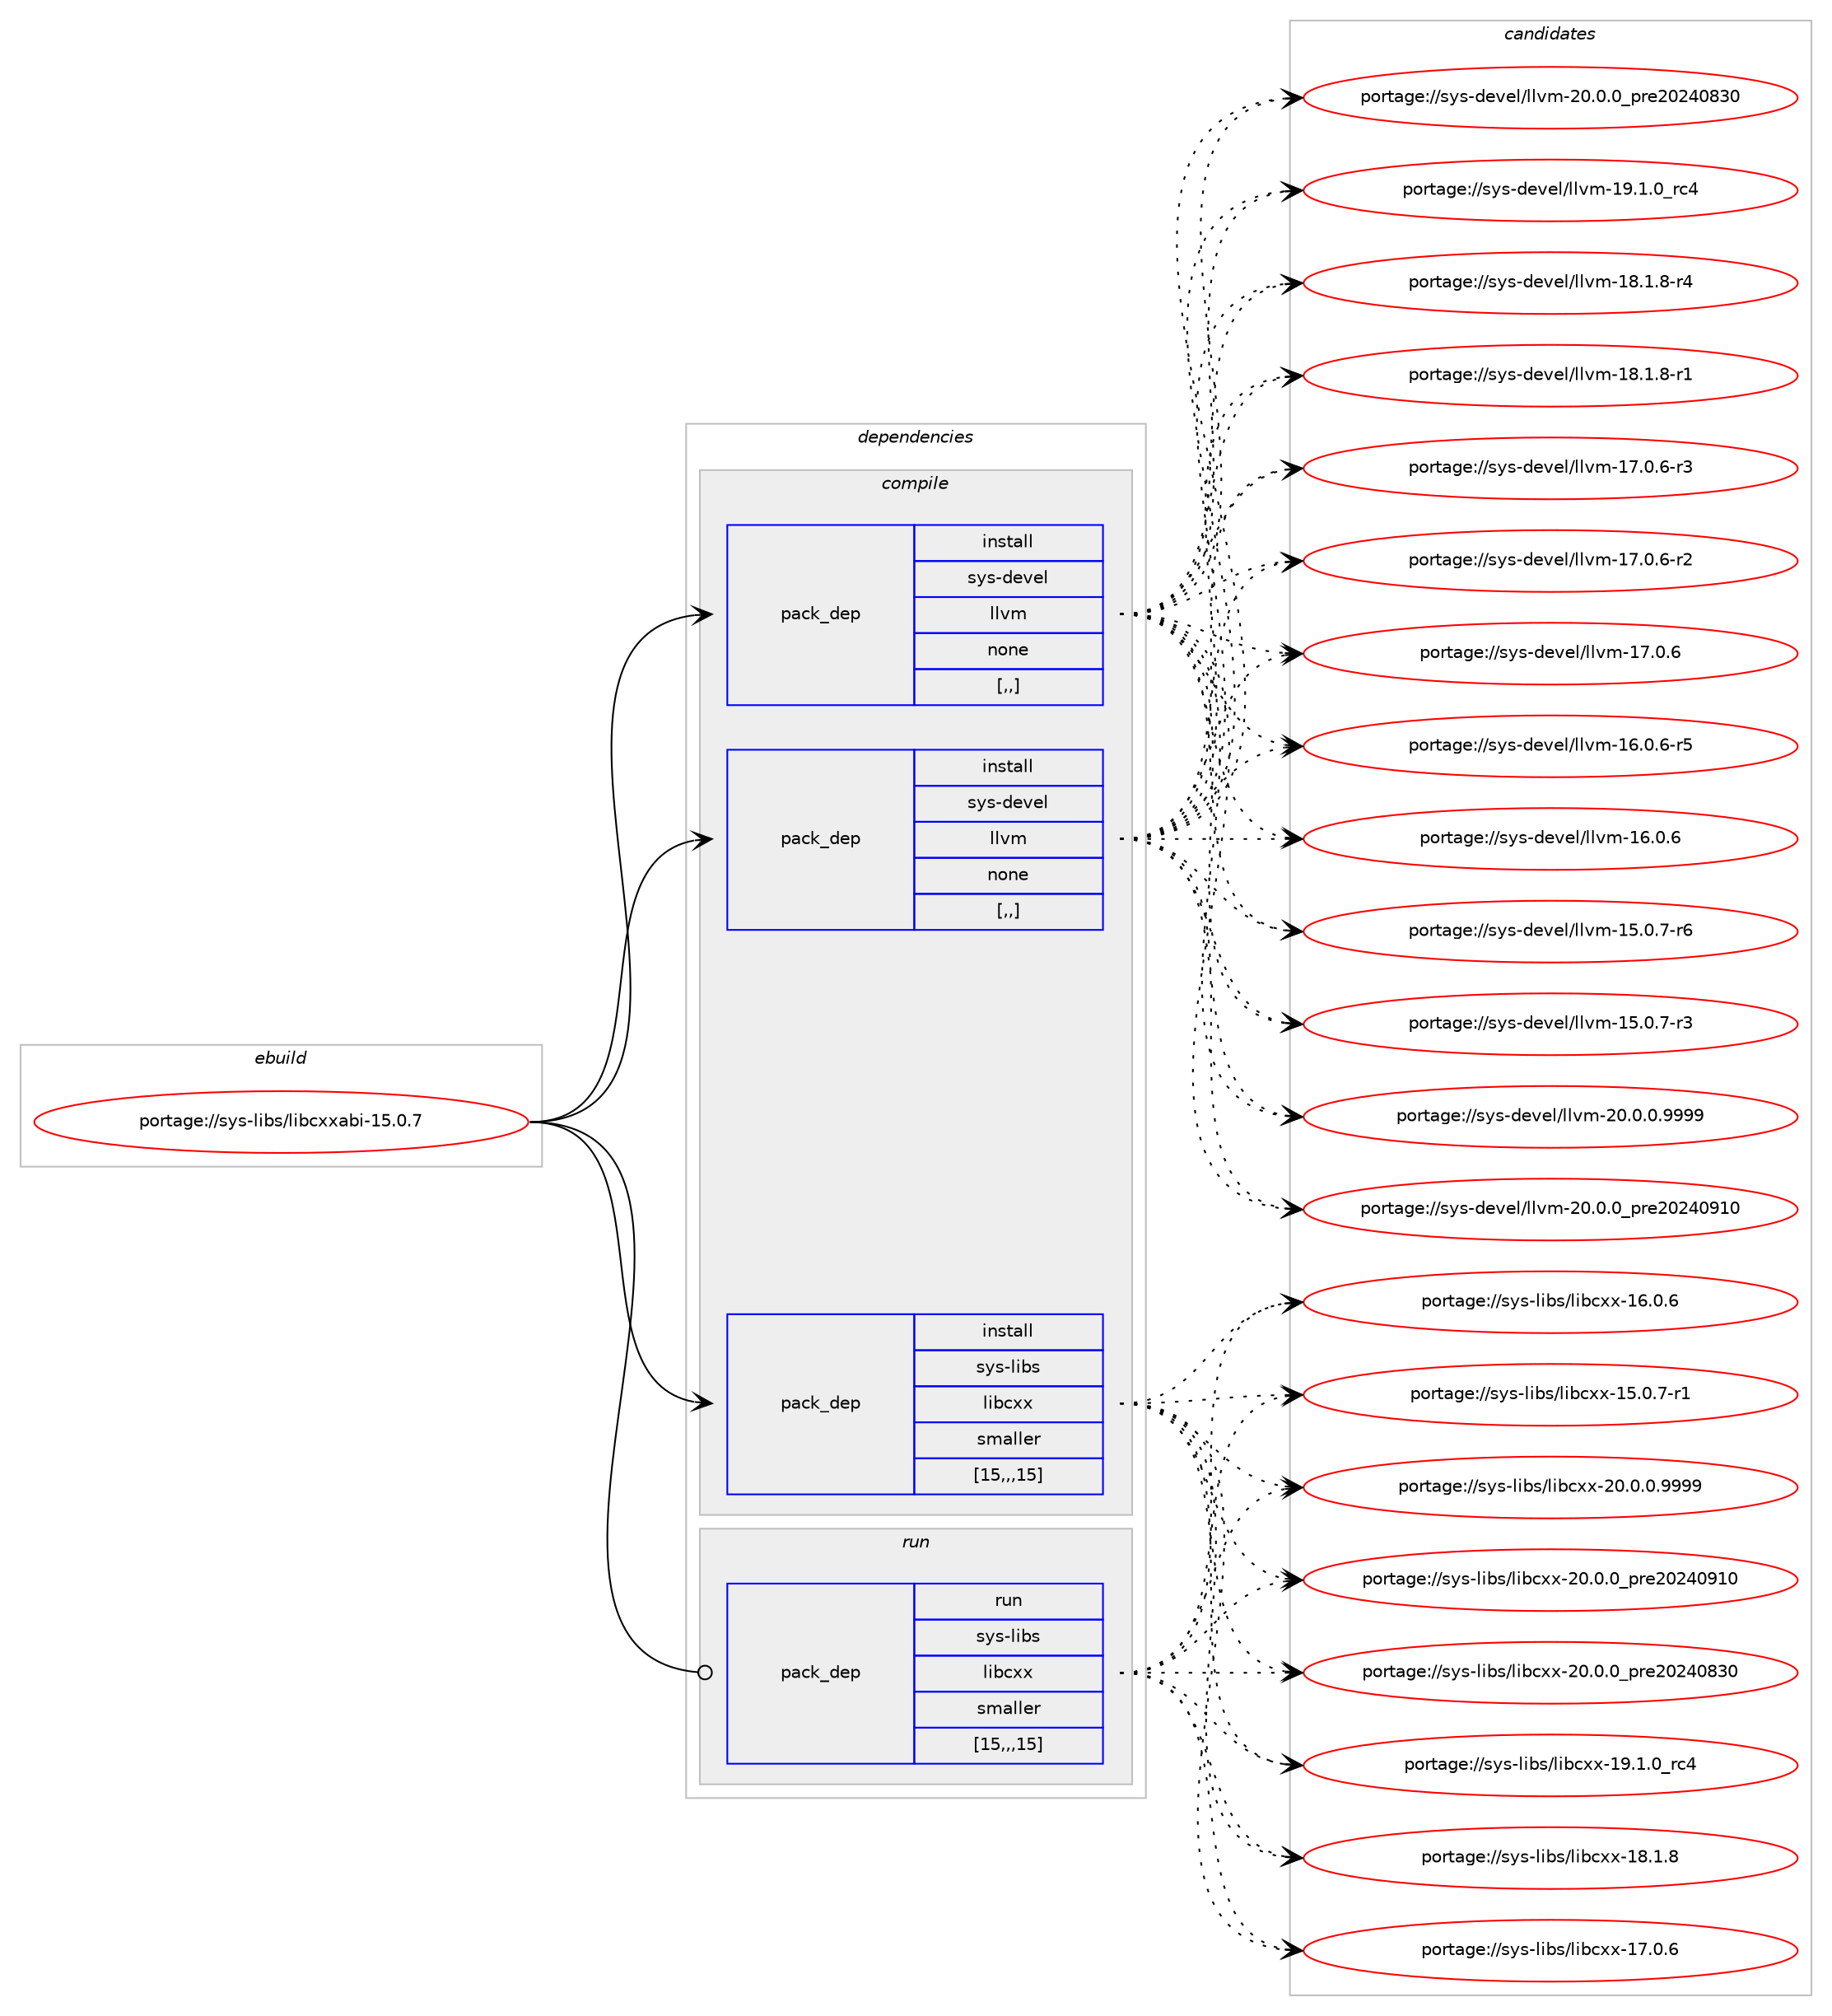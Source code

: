 digraph prolog {

# *************
# Graph options
# *************

newrank=true;
concentrate=true;
compound=true;
graph [rankdir=LR,fontname=Helvetica,fontsize=10,ranksep=1.5];#, ranksep=2.5, nodesep=0.2];
edge  [arrowhead=vee];
node  [fontname=Helvetica,fontsize=10];

# **********
# The ebuild
# **********

subgraph cluster_leftcol {
color=gray;
label=<<i>ebuild</i>>;
id [label="portage://sys-libs/libcxxabi-15.0.7", color=red, width=4, href="../sys-libs/libcxxabi-15.0.7.svg"];
}

# ****************
# The dependencies
# ****************

subgraph cluster_midcol {
color=gray;
label=<<i>dependencies</i>>;
subgraph cluster_compile {
fillcolor="#eeeeee";
style=filled;
label=<<i>compile</i>>;
subgraph pack693814 {
dependency952410 [label=<<TABLE BORDER="0" CELLBORDER="1" CELLSPACING="0" CELLPADDING="4" WIDTH="220"><TR><TD ROWSPAN="6" CELLPADDING="30">pack_dep</TD></TR><TR><TD WIDTH="110">install</TD></TR><TR><TD>sys-devel</TD></TR><TR><TD>llvm</TD></TR><TR><TD>none</TD></TR><TR><TD>[,,]</TD></TR></TABLE>>, shape=none, color=blue];
}
id:e -> dependency952410:w [weight=20,style="solid",arrowhead="vee"];
subgraph pack693815 {
dependency952411 [label=<<TABLE BORDER="0" CELLBORDER="1" CELLSPACING="0" CELLPADDING="4" WIDTH="220"><TR><TD ROWSPAN="6" CELLPADDING="30">pack_dep</TD></TR><TR><TD WIDTH="110">install</TD></TR><TR><TD>sys-devel</TD></TR><TR><TD>llvm</TD></TR><TR><TD>none</TD></TR><TR><TD>[,,]</TD></TR></TABLE>>, shape=none, color=blue];
}
id:e -> dependency952411:w [weight=20,style="solid",arrowhead="vee"];
subgraph pack693816 {
dependency952412 [label=<<TABLE BORDER="0" CELLBORDER="1" CELLSPACING="0" CELLPADDING="4" WIDTH="220"><TR><TD ROWSPAN="6" CELLPADDING="30">pack_dep</TD></TR><TR><TD WIDTH="110">install</TD></TR><TR><TD>sys-libs</TD></TR><TR><TD>libcxx</TD></TR><TR><TD>smaller</TD></TR><TR><TD>[15,,,15]</TD></TR></TABLE>>, shape=none, color=blue];
}
id:e -> dependency952412:w [weight=20,style="solid",arrowhead="vee"];
}
subgraph cluster_compileandrun {
fillcolor="#eeeeee";
style=filled;
label=<<i>compile and run</i>>;
}
subgraph cluster_run {
fillcolor="#eeeeee";
style=filled;
label=<<i>run</i>>;
subgraph pack693817 {
dependency952413 [label=<<TABLE BORDER="0" CELLBORDER="1" CELLSPACING="0" CELLPADDING="4" WIDTH="220"><TR><TD ROWSPAN="6" CELLPADDING="30">pack_dep</TD></TR><TR><TD WIDTH="110">run</TD></TR><TR><TD>sys-libs</TD></TR><TR><TD>libcxx</TD></TR><TR><TD>smaller</TD></TR><TR><TD>[15,,,15]</TD></TR></TABLE>>, shape=none, color=blue];
}
id:e -> dependency952413:w [weight=20,style="solid",arrowhead="odot"];
}
}

# **************
# The candidates
# **************

subgraph cluster_choices {
rank=same;
color=gray;
label=<<i>candidates</i>>;

subgraph choice693814 {
color=black;
nodesep=1;
choice1151211154510010111810110847108108118109455048464846484657575757 [label="portage://sys-devel/llvm-20.0.0.9999", color=red, width=4,href="../sys-devel/llvm-20.0.0.9999.svg"];
choice115121115451001011181011084710810811810945504846484648951121141015048505248574948 [label="portage://sys-devel/llvm-20.0.0_pre20240910", color=red, width=4,href="../sys-devel/llvm-20.0.0_pre20240910.svg"];
choice115121115451001011181011084710810811810945504846484648951121141015048505248565148 [label="portage://sys-devel/llvm-20.0.0_pre20240830", color=red, width=4,href="../sys-devel/llvm-20.0.0_pre20240830.svg"];
choice115121115451001011181011084710810811810945495746494648951149952 [label="portage://sys-devel/llvm-19.1.0_rc4", color=red, width=4,href="../sys-devel/llvm-19.1.0_rc4.svg"];
choice1151211154510010111810110847108108118109454956464946564511452 [label="portage://sys-devel/llvm-18.1.8-r4", color=red, width=4,href="../sys-devel/llvm-18.1.8-r4.svg"];
choice1151211154510010111810110847108108118109454956464946564511449 [label="portage://sys-devel/llvm-18.1.8-r1", color=red, width=4,href="../sys-devel/llvm-18.1.8-r1.svg"];
choice1151211154510010111810110847108108118109454955464846544511451 [label="portage://sys-devel/llvm-17.0.6-r3", color=red, width=4,href="../sys-devel/llvm-17.0.6-r3.svg"];
choice1151211154510010111810110847108108118109454955464846544511450 [label="portage://sys-devel/llvm-17.0.6-r2", color=red, width=4,href="../sys-devel/llvm-17.0.6-r2.svg"];
choice115121115451001011181011084710810811810945495546484654 [label="portage://sys-devel/llvm-17.0.6", color=red, width=4,href="../sys-devel/llvm-17.0.6.svg"];
choice1151211154510010111810110847108108118109454954464846544511453 [label="portage://sys-devel/llvm-16.0.6-r5", color=red, width=4,href="../sys-devel/llvm-16.0.6-r5.svg"];
choice115121115451001011181011084710810811810945495446484654 [label="portage://sys-devel/llvm-16.0.6", color=red, width=4,href="../sys-devel/llvm-16.0.6.svg"];
choice1151211154510010111810110847108108118109454953464846554511454 [label="portage://sys-devel/llvm-15.0.7-r6", color=red, width=4,href="../sys-devel/llvm-15.0.7-r6.svg"];
choice1151211154510010111810110847108108118109454953464846554511451 [label="portage://sys-devel/llvm-15.0.7-r3", color=red, width=4,href="../sys-devel/llvm-15.0.7-r3.svg"];
dependency952410:e -> choice1151211154510010111810110847108108118109455048464846484657575757:w [style=dotted,weight="100"];
dependency952410:e -> choice115121115451001011181011084710810811810945504846484648951121141015048505248574948:w [style=dotted,weight="100"];
dependency952410:e -> choice115121115451001011181011084710810811810945504846484648951121141015048505248565148:w [style=dotted,weight="100"];
dependency952410:e -> choice115121115451001011181011084710810811810945495746494648951149952:w [style=dotted,weight="100"];
dependency952410:e -> choice1151211154510010111810110847108108118109454956464946564511452:w [style=dotted,weight="100"];
dependency952410:e -> choice1151211154510010111810110847108108118109454956464946564511449:w [style=dotted,weight="100"];
dependency952410:e -> choice1151211154510010111810110847108108118109454955464846544511451:w [style=dotted,weight="100"];
dependency952410:e -> choice1151211154510010111810110847108108118109454955464846544511450:w [style=dotted,weight="100"];
dependency952410:e -> choice115121115451001011181011084710810811810945495546484654:w [style=dotted,weight="100"];
dependency952410:e -> choice1151211154510010111810110847108108118109454954464846544511453:w [style=dotted,weight="100"];
dependency952410:e -> choice115121115451001011181011084710810811810945495446484654:w [style=dotted,weight="100"];
dependency952410:e -> choice1151211154510010111810110847108108118109454953464846554511454:w [style=dotted,weight="100"];
dependency952410:e -> choice1151211154510010111810110847108108118109454953464846554511451:w [style=dotted,weight="100"];
}
subgraph choice693815 {
color=black;
nodesep=1;
choice1151211154510010111810110847108108118109455048464846484657575757 [label="portage://sys-devel/llvm-20.0.0.9999", color=red, width=4,href="../sys-devel/llvm-20.0.0.9999.svg"];
choice115121115451001011181011084710810811810945504846484648951121141015048505248574948 [label="portage://sys-devel/llvm-20.0.0_pre20240910", color=red, width=4,href="../sys-devel/llvm-20.0.0_pre20240910.svg"];
choice115121115451001011181011084710810811810945504846484648951121141015048505248565148 [label="portage://sys-devel/llvm-20.0.0_pre20240830", color=red, width=4,href="../sys-devel/llvm-20.0.0_pre20240830.svg"];
choice115121115451001011181011084710810811810945495746494648951149952 [label="portage://sys-devel/llvm-19.1.0_rc4", color=red, width=4,href="../sys-devel/llvm-19.1.0_rc4.svg"];
choice1151211154510010111810110847108108118109454956464946564511452 [label="portage://sys-devel/llvm-18.1.8-r4", color=red, width=4,href="../sys-devel/llvm-18.1.8-r4.svg"];
choice1151211154510010111810110847108108118109454956464946564511449 [label="portage://sys-devel/llvm-18.1.8-r1", color=red, width=4,href="../sys-devel/llvm-18.1.8-r1.svg"];
choice1151211154510010111810110847108108118109454955464846544511451 [label="portage://sys-devel/llvm-17.0.6-r3", color=red, width=4,href="../sys-devel/llvm-17.0.6-r3.svg"];
choice1151211154510010111810110847108108118109454955464846544511450 [label="portage://sys-devel/llvm-17.0.6-r2", color=red, width=4,href="../sys-devel/llvm-17.0.6-r2.svg"];
choice115121115451001011181011084710810811810945495546484654 [label="portage://sys-devel/llvm-17.0.6", color=red, width=4,href="../sys-devel/llvm-17.0.6.svg"];
choice1151211154510010111810110847108108118109454954464846544511453 [label="portage://sys-devel/llvm-16.0.6-r5", color=red, width=4,href="../sys-devel/llvm-16.0.6-r5.svg"];
choice115121115451001011181011084710810811810945495446484654 [label="portage://sys-devel/llvm-16.0.6", color=red, width=4,href="../sys-devel/llvm-16.0.6.svg"];
choice1151211154510010111810110847108108118109454953464846554511454 [label="portage://sys-devel/llvm-15.0.7-r6", color=red, width=4,href="../sys-devel/llvm-15.0.7-r6.svg"];
choice1151211154510010111810110847108108118109454953464846554511451 [label="portage://sys-devel/llvm-15.0.7-r3", color=red, width=4,href="../sys-devel/llvm-15.0.7-r3.svg"];
dependency952411:e -> choice1151211154510010111810110847108108118109455048464846484657575757:w [style=dotted,weight="100"];
dependency952411:e -> choice115121115451001011181011084710810811810945504846484648951121141015048505248574948:w [style=dotted,weight="100"];
dependency952411:e -> choice115121115451001011181011084710810811810945504846484648951121141015048505248565148:w [style=dotted,weight="100"];
dependency952411:e -> choice115121115451001011181011084710810811810945495746494648951149952:w [style=dotted,weight="100"];
dependency952411:e -> choice1151211154510010111810110847108108118109454956464946564511452:w [style=dotted,weight="100"];
dependency952411:e -> choice1151211154510010111810110847108108118109454956464946564511449:w [style=dotted,weight="100"];
dependency952411:e -> choice1151211154510010111810110847108108118109454955464846544511451:w [style=dotted,weight="100"];
dependency952411:e -> choice1151211154510010111810110847108108118109454955464846544511450:w [style=dotted,weight="100"];
dependency952411:e -> choice115121115451001011181011084710810811810945495546484654:w [style=dotted,weight="100"];
dependency952411:e -> choice1151211154510010111810110847108108118109454954464846544511453:w [style=dotted,weight="100"];
dependency952411:e -> choice115121115451001011181011084710810811810945495446484654:w [style=dotted,weight="100"];
dependency952411:e -> choice1151211154510010111810110847108108118109454953464846554511454:w [style=dotted,weight="100"];
dependency952411:e -> choice1151211154510010111810110847108108118109454953464846554511451:w [style=dotted,weight="100"];
}
subgraph choice693816 {
color=black;
nodesep=1;
choice1151211154510810598115471081059899120120455048464846484657575757 [label="portage://sys-libs/libcxx-20.0.0.9999", color=red, width=4,href="../sys-libs/libcxx-20.0.0.9999.svg"];
choice115121115451081059811547108105989912012045504846484648951121141015048505248574948 [label="portage://sys-libs/libcxx-20.0.0_pre20240910", color=red, width=4,href="../sys-libs/libcxx-20.0.0_pre20240910.svg"];
choice115121115451081059811547108105989912012045504846484648951121141015048505248565148 [label="portage://sys-libs/libcxx-20.0.0_pre20240830", color=red, width=4,href="../sys-libs/libcxx-20.0.0_pre20240830.svg"];
choice115121115451081059811547108105989912012045495746494648951149952 [label="portage://sys-libs/libcxx-19.1.0_rc4", color=red, width=4,href="../sys-libs/libcxx-19.1.0_rc4.svg"];
choice115121115451081059811547108105989912012045495646494656 [label="portage://sys-libs/libcxx-18.1.8", color=red, width=4,href="../sys-libs/libcxx-18.1.8.svg"];
choice115121115451081059811547108105989912012045495546484654 [label="portage://sys-libs/libcxx-17.0.6", color=red, width=4,href="../sys-libs/libcxx-17.0.6.svg"];
choice115121115451081059811547108105989912012045495446484654 [label="portage://sys-libs/libcxx-16.0.6", color=red, width=4,href="../sys-libs/libcxx-16.0.6.svg"];
choice1151211154510810598115471081059899120120454953464846554511449 [label="portage://sys-libs/libcxx-15.0.7-r1", color=red, width=4,href="../sys-libs/libcxx-15.0.7-r1.svg"];
dependency952412:e -> choice1151211154510810598115471081059899120120455048464846484657575757:w [style=dotted,weight="100"];
dependency952412:e -> choice115121115451081059811547108105989912012045504846484648951121141015048505248574948:w [style=dotted,weight="100"];
dependency952412:e -> choice115121115451081059811547108105989912012045504846484648951121141015048505248565148:w [style=dotted,weight="100"];
dependency952412:e -> choice115121115451081059811547108105989912012045495746494648951149952:w [style=dotted,weight="100"];
dependency952412:e -> choice115121115451081059811547108105989912012045495646494656:w [style=dotted,weight="100"];
dependency952412:e -> choice115121115451081059811547108105989912012045495546484654:w [style=dotted,weight="100"];
dependency952412:e -> choice115121115451081059811547108105989912012045495446484654:w [style=dotted,weight="100"];
dependency952412:e -> choice1151211154510810598115471081059899120120454953464846554511449:w [style=dotted,weight="100"];
}
subgraph choice693817 {
color=black;
nodesep=1;
choice1151211154510810598115471081059899120120455048464846484657575757 [label="portage://sys-libs/libcxx-20.0.0.9999", color=red, width=4,href="../sys-libs/libcxx-20.0.0.9999.svg"];
choice115121115451081059811547108105989912012045504846484648951121141015048505248574948 [label="portage://sys-libs/libcxx-20.0.0_pre20240910", color=red, width=4,href="../sys-libs/libcxx-20.0.0_pre20240910.svg"];
choice115121115451081059811547108105989912012045504846484648951121141015048505248565148 [label="portage://sys-libs/libcxx-20.0.0_pre20240830", color=red, width=4,href="../sys-libs/libcxx-20.0.0_pre20240830.svg"];
choice115121115451081059811547108105989912012045495746494648951149952 [label="portage://sys-libs/libcxx-19.1.0_rc4", color=red, width=4,href="../sys-libs/libcxx-19.1.0_rc4.svg"];
choice115121115451081059811547108105989912012045495646494656 [label="portage://sys-libs/libcxx-18.1.8", color=red, width=4,href="../sys-libs/libcxx-18.1.8.svg"];
choice115121115451081059811547108105989912012045495546484654 [label="portage://sys-libs/libcxx-17.0.6", color=red, width=4,href="../sys-libs/libcxx-17.0.6.svg"];
choice115121115451081059811547108105989912012045495446484654 [label="portage://sys-libs/libcxx-16.0.6", color=red, width=4,href="../sys-libs/libcxx-16.0.6.svg"];
choice1151211154510810598115471081059899120120454953464846554511449 [label="portage://sys-libs/libcxx-15.0.7-r1", color=red, width=4,href="../sys-libs/libcxx-15.0.7-r1.svg"];
dependency952413:e -> choice1151211154510810598115471081059899120120455048464846484657575757:w [style=dotted,weight="100"];
dependency952413:e -> choice115121115451081059811547108105989912012045504846484648951121141015048505248574948:w [style=dotted,weight="100"];
dependency952413:e -> choice115121115451081059811547108105989912012045504846484648951121141015048505248565148:w [style=dotted,weight="100"];
dependency952413:e -> choice115121115451081059811547108105989912012045495746494648951149952:w [style=dotted,weight="100"];
dependency952413:e -> choice115121115451081059811547108105989912012045495646494656:w [style=dotted,weight="100"];
dependency952413:e -> choice115121115451081059811547108105989912012045495546484654:w [style=dotted,weight="100"];
dependency952413:e -> choice115121115451081059811547108105989912012045495446484654:w [style=dotted,weight="100"];
dependency952413:e -> choice1151211154510810598115471081059899120120454953464846554511449:w [style=dotted,weight="100"];
}
}

}
